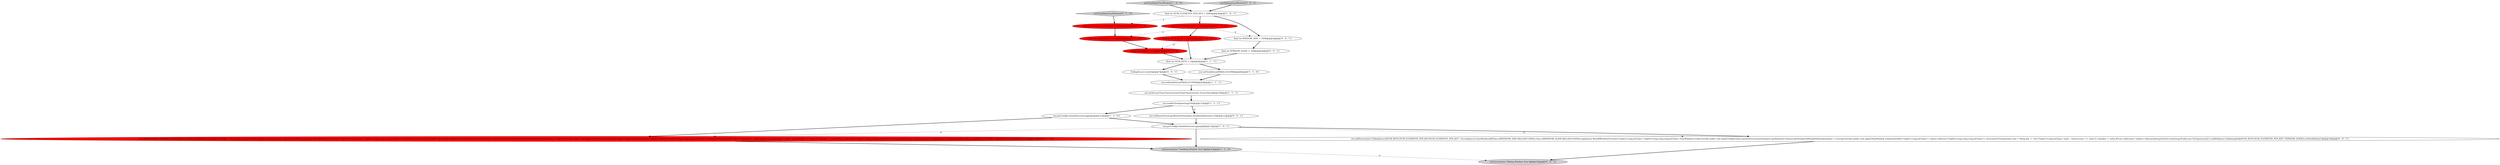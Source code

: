 digraph {
4 [style = filled, label = "tryExecute(env,\"Tumbling Window Test\")@@@31@@@['1', '1', '0']", fillcolor = lightgray, shape = ellipse image = "AAA0AAABBB1BBB"];
9 [style = filled, label = "final int NUM_ELEMENTS_PER_KEY = 3000@@@3@@@['1', '0', '1']", fillcolor = white, shape = ellipse image = "AAA0AAABBB1BBB"];
23 [style = filled, label = "final int WINDOW_SLIDE = 100@@@5@@@['0', '0', '1']", fillcolor = white, shape = ellipse image = "AAA0AAABBB3BBB"];
0 [style = filled, label = "env.getConfig().disableSysoutLogging()@@@12@@@['1', '1', '0']", fillcolor = white, shape = ellipse image = "AAA0AAABBB1BBB"];
19 [style = filled, label = "env.addSource(new FailingSource(NUM_KEYS,NUM_ELEMENTS_PER_KEY,NUM_ELEMENTS_PER_KEY / 3)).rebalance().timeWindowAll(Time.of(WINDOW_SIZE,MILLISECONDS),Time.of(WINDOW_SLIDE,MILLISECONDS)).apply(new RichAllWindowFunction<Tuple2<Long,IntType>,Tuple4<Long,Long,Long,IntType>,TimeWindow>(){@Override public void open(Configuration parameters){assertEquals(1,getRuntimeContext().getNumberOfParallelSubtasks())open = true}@Override public void apply(TimeWindow window,Iterable<Tuple2<Long,IntType>> values,Collector<Tuple4<Long,Long,Long,IntType>> out){assertTrue(open)int sum = 0long key = -1for (Tuple2<Long,IntType> value : values){sum += value.f1.valuekey = value.f0}out.collect(new Tuple4<>(key,window.getStart(),window.getEnd(),new IntType(sum)))}}).addSink(new ValidatingSink(NUM_KEYS,NUM_ELEMENTS_PER_KEY / WINDOW_SLIDE)).setParallelism(1)@@@14@@@['0', '0', '1']", fillcolor = white, shape = ellipse image = "AAA0AAABBB3BBB"];
7 [style = filled, label = "testTumblingTimeWindow['1', '0', '0']", fillcolor = lightgray, shape = diamond image = "AAA0AAABBB1BBB"];
11 [style = filled, label = "env.setStreamTimeCharacteristic(TimeCharacteristic.EventTime)@@@10@@@['1', '1', '1']", fillcolor = white, shape = ellipse image = "AAA0AAABBB1BBB"];
3 [style = filled, label = "env.enableCheckpointing(100)@@@11@@@['1', '1', '1']", fillcolor = white, shape = ellipse image = "AAA0AAABBB1BBB"];
1 [style = filled, label = "final int WINDOW_SIZE = 100@@@4@@@['1', '0', '0']", fillcolor = red, shape = ellipse image = "AAA1AAABBB1BBB"];
5 [style = filled, label = "env.getConfig().disableSysoutLogging()@@@13@@@['1', '0', '1']", fillcolor = white, shape = ellipse image = "AAA0AAABBB1BBB"];
12 [style = filled, label = "final int numKeys = 1@@@5@@@['0', '1', '0']", fillcolor = red, shape = ellipse image = "AAA1AAABBB2BBB"];
6 [style = filled, label = "env.setParallelism(PARALLELISM)@@@9@@@['1', '1', '1']", fillcolor = white, shape = ellipse image = "AAA0AAABBB1BBB"];
17 [style = filled, label = "FailingSource.reset()@@@7@@@['0', '0', '1']", fillcolor = white, shape = ellipse image = "AAA0AAABBB3BBB"];
16 [style = filled, label = "env.addSource(new FailingSource(numKeys,numElementsPerKey,numElementsPerKey / 3)).rebalance().timeWindowAll(Time.of(windowSize,MILLISECONDS)).apply(new RichAllWindowFunction<Tuple2<Long,IntType>,Tuple4<Long,Long,Long,IntType>,TimeWindow>(){@Override public void open(Configuration parameters){assertEquals(1,getRuntimeContext().getNumberOfParallelSubtasks())open = true}@Override public void apply(TimeWindow window,Iterable<Tuple2<Long,IntType>> values,Collector<Tuple4<Long,Long,Long,IntType>> out){assertTrue(open)int sum = 0long key = -1for (Tuple2<Long,IntType> value : values){sum += value.f1.valuekey = value.f0}out.collect(new Tuple4<>(key,window.getStart(),window.getEnd(),new IntType(sum)))}}).addSink(new ValidatingSink(numKeys,numElementsPerKey / windowSize)).setParallelism(1)@@@13@@@['0', '1', '0']", fillcolor = red, shape = ellipse image = "AAA1AAABBB2BBB"];
18 [style = filled, label = "final int WINDOW_SIZE = 1000@@@4@@@['0', '0', '1']", fillcolor = white, shape = ellipse image = "AAA0AAABBB3BBB"];
20 [style = filled, label = "testSlidingTimeWindow['0', '0', '1']", fillcolor = lightgray, shape = diamond image = "AAA0AAABBB3BBB"];
8 [style = filled, label = "env.setParallelism(PARALLELISM)@@@8@@@['1', '1', '0']", fillcolor = white, shape = ellipse image = "AAA0AAABBB1BBB"];
21 [style = filled, label = "tryExecute(env,\"Sliding Window Test\")@@@32@@@['0', '0', '1']", fillcolor = lightgray, shape = ellipse image = "AAA0AAABBB3BBB"];
14 [style = filled, label = "testTumblingTimeWindow['0', '1', '0']", fillcolor = lightgray, shape = diamond image = "AAA0AAABBB2BBB"];
15 [style = filled, label = "final int windowSize = 100@@@4@@@['0', '1', '0']", fillcolor = red, shape = ellipse image = "AAA1AAABBB2BBB"];
10 [style = filled, label = "final int NUM_KEYS = 1@@@6@@@['1', '1', '1']", fillcolor = white, shape = ellipse image = "AAA0AAABBB1BBB"];
2 [style = filled, label = "final int NUM_KEYS = 1@@@5@@@['1', '0', '0']", fillcolor = red, shape = ellipse image = "AAA1AAABBB1BBB"];
13 [style = filled, label = "final int numElementsPerKey = 3000@@@3@@@['0', '1', '0']", fillcolor = red, shape = ellipse image = "AAA1AAABBB2BBB"];
22 [style = filled, label = "env.setRestartStrategy(RestartStrategies.fixedDelayRestart(1,0))@@@12@@@['0', '0', '1']", fillcolor = white, shape = ellipse image = "AAA0AAABBB3BBB"];
0->16 [style = bold, label=""];
18->23 [style = bold, label=""];
17->6 [style = bold, label=""];
20->9 [style = bold, label=""];
1->15 [style = dashed, label="0"];
8->6 [style = bold, label=""];
10->17 [style = bold, label=""];
1->18 [style = dashed, label="0"];
3->22 [style = dashed, label="0"];
2->10 [style = bold, label=""];
3->22 [style = bold, label=""];
4->21 [style = dashed, label="0"];
22->5 [style = bold, label=""];
3->0 [style = bold, label=""];
5->16 [style = dashed, label="0"];
7->9 [style = bold, label=""];
5->19 [style = bold, label=""];
2->12 [style = dashed, label="0"];
12->10 [style = bold, label=""];
9->18 [style = bold, label=""];
10->8 [style = bold, label=""];
11->3 [style = bold, label=""];
6->11 [style = bold, label=""];
5->4 [style = bold, label=""];
9->13 [style = dashed, label="0"];
23->10 [style = bold, label=""];
1->2 [style = bold, label=""];
15->12 [style = bold, label=""];
13->15 [style = bold, label=""];
14->13 [style = bold, label=""];
16->4 [style = bold, label=""];
9->1 [style = bold, label=""];
5->19 [style = dashed, label="0"];
0->5 [style = bold, label=""];
19->21 [style = bold, label=""];
}
